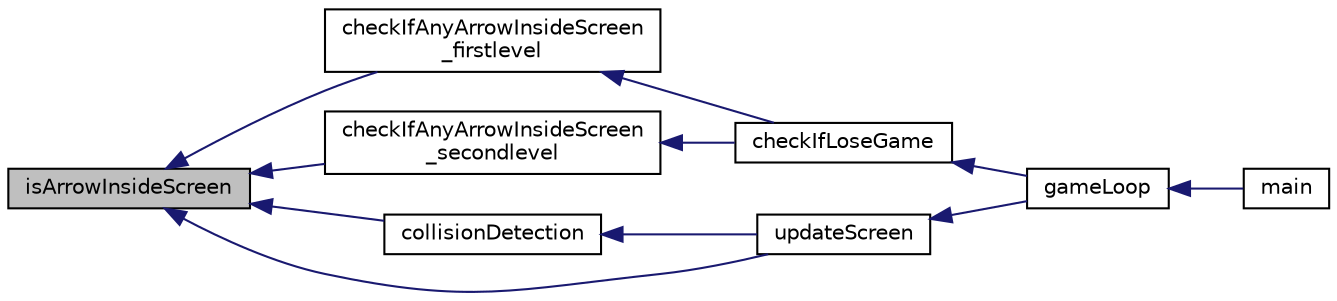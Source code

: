 digraph "isArrowInsideScreen"
{
  edge [fontname="Helvetica",fontsize="10",labelfontname="Helvetica",labelfontsize="10"];
  node [fontname="Helvetica",fontsize="10",shape=record];
  rankdir="LR";
  Node31 [label="isArrowInsideScreen",height=0.2,width=0.4,color="black", fillcolor="grey75", style="filled", fontcolor="black"];
  Node31 -> Node32 [dir="back",color="midnightblue",fontsize="10",style="solid",fontname="Helvetica"];
  Node32 [label="checkIfAnyArrowInsideScreen\l_firstlevel",height=0.2,width=0.4,color="black", fillcolor="white", style="filled",URL="$group___bow.html#ga267f9855f75d2683f65f2b8175a6c985",tooltip="Checks if there are any arrows inside the screen on the first stage of the game. "];
  Node32 -> Node33 [dir="back",color="midnightblue",fontsize="10",style="solid",fontname="Helvetica"];
  Node33 [label="checkIfLoseGame",height=0.2,width=0.4,color="black", fillcolor="white", style="filled",URL="$group___bow.html#gae1478322c95e50e2bef35997cc5617d5",tooltip="Checks if the game is lost. "];
  Node33 -> Node34 [dir="back",color="midnightblue",fontsize="10",style="solid",fontname="Helvetica"];
  Node34 [label="gameLoop",height=0.2,width=0.4,color="black", fillcolor="white", style="filled",URL="$group___bow.html#gae3fcb6ab83836a82d8ab58a853667cba",tooltip="Main function for the game. Controls all interrupts of the peripherals and calls auxiliary functions..."];
  Node34 -> Node35 [dir="back",color="midnightblue",fontsize="10",style="solid",fontname="Helvetica"];
  Node35 [label="main",height=0.2,width=0.4,color="black", fillcolor="white", style="filled",URL="$main_8c.html#ae66f6b31b5ad750f1fe042a706a4e3d4"];
  Node31 -> Node36 [dir="back",color="midnightblue",fontsize="10",style="solid",fontname="Helvetica"];
  Node36 [label="checkIfAnyArrowInsideScreen\l_secondlevel",height=0.2,width=0.4,color="black", fillcolor="white", style="filled",URL="$group___bow.html#gaea5023fbec551151c2d93d2991b127ba",tooltip="Checks if there are any arrows inside the screen on the second stage of the game. ..."];
  Node36 -> Node33 [dir="back",color="midnightblue",fontsize="10",style="solid",fontname="Helvetica"];
  Node31 -> Node37 [dir="back",color="midnightblue",fontsize="10",style="solid",fontname="Helvetica"];
  Node37 [label="collisionDetection",height=0.2,width=0.4,color="black", fillcolor="white", style="filled",URL="$group___bow.html#ga9b626f48dcf832ef9784c688ea762c18",tooltip="Handles the collision detection of arrows and balloons. "];
  Node37 -> Node38 [dir="back",color="midnightblue",fontsize="10",style="solid",fontname="Helvetica"];
  Node38 [label="updateScreen",height=0.2,width=0.4,color="black", fillcolor="white", style="filled",URL="$group___bow.html#ga53417cd25bc8832760fcaf2964eae773",tooltip="Handles all events related to updating screen every interruption of the timer. "];
  Node38 -> Node34 [dir="back",color="midnightblue",fontsize="10",style="solid",fontname="Helvetica"];
  Node31 -> Node38 [dir="back",color="midnightblue",fontsize="10",style="solid",fontname="Helvetica"];
}
